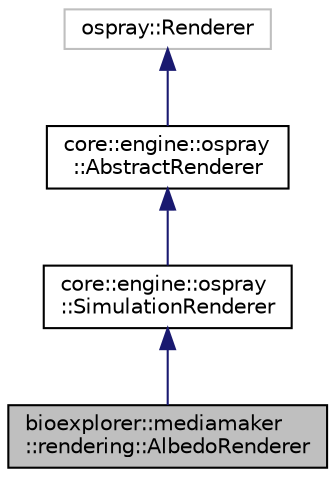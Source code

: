 digraph "bioexplorer::mediamaker::rendering::AlbedoRenderer"
{
 // LATEX_PDF_SIZE
  edge [fontname="Helvetica",fontsize="10",labelfontname="Helvetica",labelfontsize="10"];
  node [fontname="Helvetica",fontsize="10",shape=record];
  Node1 [label="bioexplorer::mediamaker\l::rendering::AlbedoRenderer",height=0.2,width=0.4,color="black", fillcolor="grey75", style="filled", fontcolor="black",tooltip=" "];
  Node2 -> Node1 [dir="back",color="midnightblue",fontsize="10",style="solid",fontname="Helvetica"];
  Node2 [label="core::engine::ospray\l::SimulationRenderer",height=0.2,width=0.4,color="black", fillcolor="white", style="filled",URL="$d3/df5/classcore_1_1engine_1_1ospray_1_1SimulationRenderer.html",tooltip=" "];
  Node3 -> Node2 [dir="back",color="midnightblue",fontsize="10",style="solid",fontname="Helvetica"];
  Node3 [label="core::engine::ospray\l::AbstractRenderer",height=0.2,width=0.4,color="black", fillcolor="white", style="filled",URL="$d1/d8d/classcore_1_1engine_1_1ospray_1_1AbstractRenderer.html",tooltip=" "];
  Node4 -> Node3 [dir="back",color="midnightblue",fontsize="10",style="solid",fontname="Helvetica"];
  Node4 [label="ospray::Renderer",height=0.2,width=0.4,color="grey75", fillcolor="white", style="filled",tooltip=" "];
}
